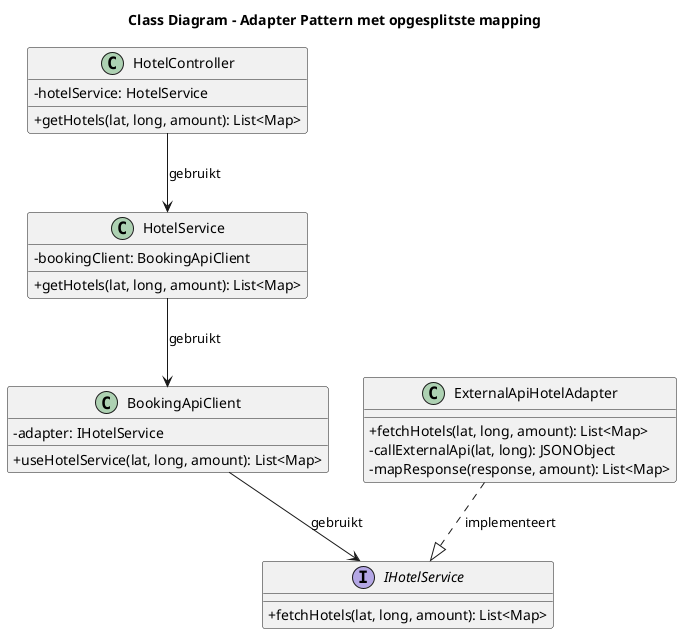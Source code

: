 @startuml
skinparam classAttributeIconSize 0
title Class Diagram – Adapter Pattern met opgesplitste mapping

class HotelController {
    - hotelService: HotelService
    +getHotels(lat, long, amount): List<Map>
}

class HotelService {
    - bookingClient: BookingApiClient
    +getHotels(lat, long, amount): List<Map>
}

class BookingApiClient {
    - adapter: IHotelService
    +useHotelService(lat, long, amount): List<Map>
}

interface IHotelService {
    +fetchHotels(lat, long, amount): List<Map>
}

class ExternalApiHotelAdapter {
    +fetchHotels(lat, long, amount): List<Map>
    -callExternalApi(lat, long): JSONObject
    -mapResponse(response, amount): List<Map>
}

' Relaties
HotelController --> HotelService : gebruikt
HotelService --> BookingApiClient : gebruikt
BookingApiClient --> IHotelService : gebruikt
ExternalApiHotelAdapter ..|> IHotelService : implementeert

@enduml